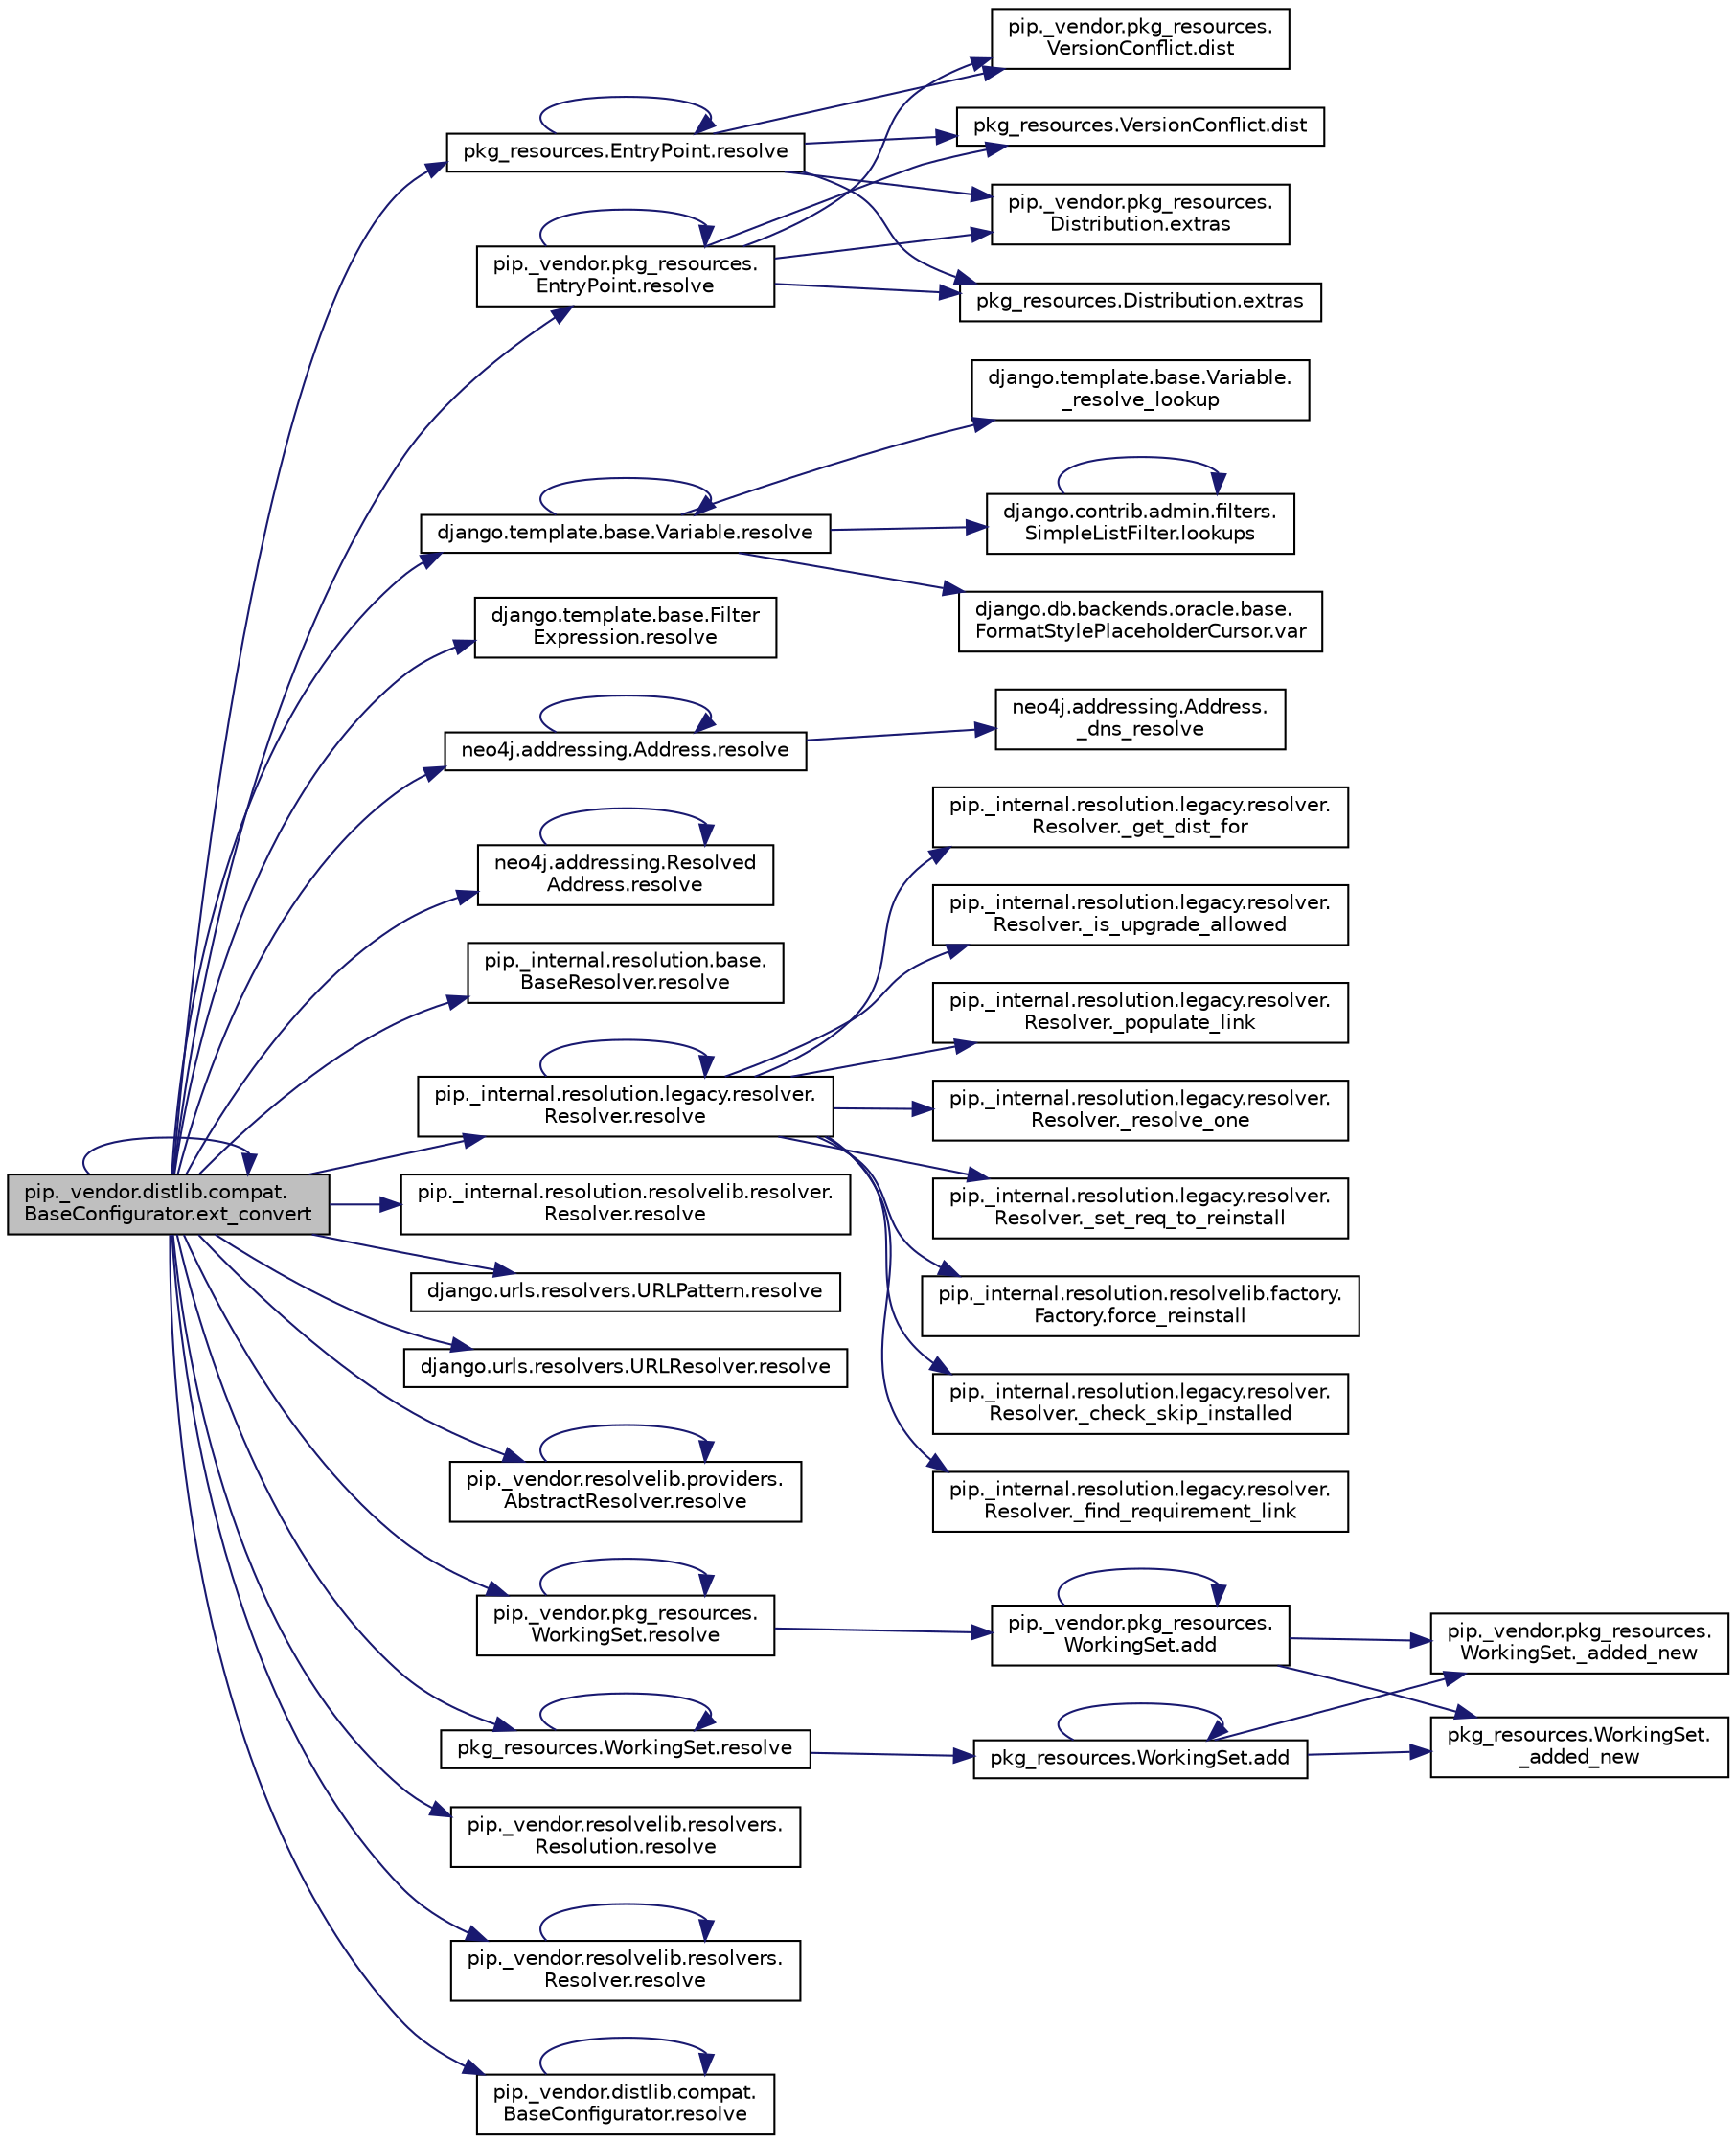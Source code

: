 digraph "pip._vendor.distlib.compat.BaseConfigurator.ext_convert"
{
 // LATEX_PDF_SIZE
  edge [fontname="Helvetica",fontsize="10",labelfontname="Helvetica",labelfontsize="10"];
  node [fontname="Helvetica",fontsize="10",shape=record];
  rankdir="LR";
  Node1 [label="pip._vendor.distlib.compat.\lBaseConfigurator.ext_convert",height=0.2,width=0.4,color="black", fillcolor="grey75", style="filled", fontcolor="black",tooltip=" "];
  Node1 -> Node1 [color="midnightblue",fontsize="10",style="solid",fontname="Helvetica"];
  Node1 -> Node2 [color="midnightblue",fontsize="10",style="solid",fontname="Helvetica"];
  Node2 [label="pip._vendor.pkg_resources.\lEntryPoint.resolve",height=0.2,width=0.4,color="black", fillcolor="white", style="filled",URL="$dc/d51/classpip_1_1__vendor_1_1pkg__resources_1_1_entry_point.html#a2d3a69e49b7173249cc45c746af895d9",tooltip=" "];
  Node2 -> Node3 [color="midnightblue",fontsize="10",style="solid",fontname="Helvetica"];
  Node3 [label="pip._vendor.pkg_resources.\lVersionConflict.dist",height=0.2,width=0.4,color="black", fillcolor="white", style="filled",URL="$d2/d23/classpip_1_1__vendor_1_1pkg__resources_1_1_version_conflict.html#ab3d8caac5c0236cd06cdfafaae139b5c",tooltip=" "];
  Node2 -> Node4 [color="midnightblue",fontsize="10",style="solid",fontname="Helvetica"];
  Node4 [label="pkg_resources.VersionConflict.dist",height=0.2,width=0.4,color="black", fillcolor="white", style="filled",URL="$d2/d54/classpkg__resources_1_1_version_conflict.html#aa9fbb5b0a8a3eca7fd7b68590df60925",tooltip=" "];
  Node2 -> Node5 [color="midnightblue",fontsize="10",style="solid",fontname="Helvetica"];
  Node5 [label="pip._vendor.pkg_resources.\lDistribution.extras",height=0.2,width=0.4,color="black", fillcolor="white", style="filled",URL="$d0/ddb/classpip_1_1__vendor_1_1pkg__resources_1_1_distribution.html#a12c47b7c03dfb6dab9166ca5cb53b464",tooltip=" "];
  Node2 -> Node6 [color="midnightblue",fontsize="10",style="solid",fontname="Helvetica"];
  Node6 [label="pkg_resources.Distribution.extras",height=0.2,width=0.4,color="black", fillcolor="white", style="filled",URL="$d8/d25/classpkg__resources_1_1_distribution.html#ae382387ed776b026046d59a56291b805",tooltip=" "];
  Node2 -> Node2 [color="midnightblue",fontsize="10",style="solid",fontname="Helvetica"];
  Node1 -> Node7 [color="midnightblue",fontsize="10",style="solid",fontname="Helvetica"];
  Node7 [label="pkg_resources.EntryPoint.resolve",height=0.2,width=0.4,color="black", fillcolor="white", style="filled",URL="$de/dfa/classpkg__resources_1_1_entry_point.html#a8c0fa0efa7012aab6b5711f0932bac9a",tooltip=" "];
  Node7 -> Node3 [color="midnightblue",fontsize="10",style="solid",fontname="Helvetica"];
  Node7 -> Node4 [color="midnightblue",fontsize="10",style="solid",fontname="Helvetica"];
  Node7 -> Node5 [color="midnightblue",fontsize="10",style="solid",fontname="Helvetica"];
  Node7 -> Node6 [color="midnightblue",fontsize="10",style="solid",fontname="Helvetica"];
  Node7 -> Node7 [color="midnightblue",fontsize="10",style="solid",fontname="Helvetica"];
  Node1 -> Node8 [color="midnightblue",fontsize="10",style="solid",fontname="Helvetica"];
  Node8 [label="django.template.base.Variable.resolve",height=0.2,width=0.4,color="black", fillcolor="white", style="filled",URL="$d8/dfe/classdjango_1_1template_1_1base_1_1_variable.html#a8cea146385045c54636dda614f6803ed",tooltip=" "];
  Node8 -> Node9 [color="midnightblue",fontsize="10",style="solid",fontname="Helvetica"];
  Node9 [label="django.template.base.Variable.\l_resolve_lookup",height=0.2,width=0.4,color="black", fillcolor="white", style="filled",URL="$d8/dfe/classdjango_1_1template_1_1base_1_1_variable.html#a32c3059a9a7dc0e62b3a6e271e819380",tooltip=" "];
  Node8 -> Node10 [color="midnightblue",fontsize="10",style="solid",fontname="Helvetica"];
  Node10 [label="django.contrib.admin.filters.\lSimpleListFilter.lookups",height=0.2,width=0.4,color="black", fillcolor="white", style="filled",URL="$d8/d1e/classdjango_1_1contrib_1_1admin_1_1filters_1_1_simple_list_filter.html#ab26572954572952e450eafe9d3dfbfa6",tooltip=" "];
  Node10 -> Node10 [color="midnightblue",fontsize="10",style="solid",fontname="Helvetica"];
  Node8 -> Node8 [color="midnightblue",fontsize="10",style="solid",fontname="Helvetica"];
  Node8 -> Node11 [color="midnightblue",fontsize="10",style="solid",fontname="Helvetica"];
  Node11 [label="django.db.backends.oracle.base.\lFormatStylePlaceholderCursor.var",height=0.2,width=0.4,color="black", fillcolor="white", style="filled",URL="$d5/daa/classdjango_1_1db_1_1backends_1_1oracle_1_1base_1_1_format_style_placeholder_cursor.html#a542fb64b0c423fc4736e6f1a7f17c958",tooltip=" "];
  Node1 -> Node12 [color="midnightblue",fontsize="10",style="solid",fontname="Helvetica"];
  Node12 [label="django.template.base.Filter\lExpression.resolve",height=0.2,width=0.4,color="black", fillcolor="white", style="filled",URL="$d8/dcb/classdjango_1_1template_1_1base_1_1_filter_expression.html#a6684c886d90853c739bad98e6a771771",tooltip=" "];
  Node1 -> Node13 [color="midnightblue",fontsize="10",style="solid",fontname="Helvetica"];
  Node13 [label="neo4j.addressing.Address.resolve",height=0.2,width=0.4,color="black", fillcolor="white", style="filled",URL="$dd/da4/classneo4j_1_1addressing_1_1_address.html#a993a899ac3d7360cac742bfadc278902",tooltip=" "];
  Node13 -> Node14 [color="midnightblue",fontsize="10",style="solid",fontname="Helvetica"];
  Node14 [label="neo4j.addressing.Address.\l_dns_resolve",height=0.2,width=0.4,color="black", fillcolor="white", style="filled",URL="$dd/da4/classneo4j_1_1addressing_1_1_address.html#aaec7c8216d3cc2550caf049cb3898f8d",tooltip=" "];
  Node13 -> Node13 [color="midnightblue",fontsize="10",style="solid",fontname="Helvetica"];
  Node1 -> Node15 [color="midnightblue",fontsize="10",style="solid",fontname="Helvetica"];
  Node15 [label="neo4j.addressing.Resolved\lAddress.resolve",height=0.2,width=0.4,color="black", fillcolor="white", style="filled",URL="$db/ddf/classneo4j_1_1addressing_1_1_resolved_address.html#a7468b0fdf98fb09bbfc83a696be3ff90",tooltip=" "];
  Node15 -> Node15 [color="midnightblue",fontsize="10",style="solid",fontname="Helvetica"];
  Node1 -> Node16 [color="midnightblue",fontsize="10",style="solid",fontname="Helvetica"];
  Node16 [label="pip._internal.resolution.base.\lBaseResolver.resolve",height=0.2,width=0.4,color="black", fillcolor="white", style="filled",URL="$da/d7d/classpip_1_1__internal_1_1resolution_1_1base_1_1_base_resolver.html#a6543e273c7e6dca0ae95a5c3f3792d64",tooltip=" "];
  Node1 -> Node17 [color="midnightblue",fontsize="10",style="solid",fontname="Helvetica"];
  Node17 [label="pip._internal.resolution.legacy.resolver.\lResolver.resolve",height=0.2,width=0.4,color="black", fillcolor="white", style="filled",URL="$db/d5b/classpip_1_1__internal_1_1resolution_1_1legacy_1_1resolver_1_1_resolver.html#ab3d8e771687f08dc1861a9acdc60b9ee",tooltip=" "];
  Node17 -> Node18 [color="midnightblue",fontsize="10",style="solid",fontname="Helvetica"];
  Node18 [label="pip._internal.resolution.legacy.resolver.\lResolver._check_skip_installed",height=0.2,width=0.4,color="black", fillcolor="white", style="filled",URL="$db/d5b/classpip_1_1__internal_1_1resolution_1_1legacy_1_1resolver_1_1_resolver.html#ad89e4e7dbb5ea4d088ed03107dfcbfa2",tooltip=" "];
  Node17 -> Node19 [color="midnightblue",fontsize="10",style="solid",fontname="Helvetica"];
  Node19 [label="pip._internal.resolution.legacy.resolver.\lResolver._find_requirement_link",height=0.2,width=0.4,color="black", fillcolor="white", style="filled",URL="$db/d5b/classpip_1_1__internal_1_1resolution_1_1legacy_1_1resolver_1_1_resolver.html#a1211708c1fbcb29b353d78366a952581",tooltip=" "];
  Node17 -> Node20 [color="midnightblue",fontsize="10",style="solid",fontname="Helvetica"];
  Node20 [label="pip._internal.resolution.legacy.resolver.\lResolver._get_dist_for",height=0.2,width=0.4,color="black", fillcolor="white", style="filled",URL="$db/d5b/classpip_1_1__internal_1_1resolution_1_1legacy_1_1resolver_1_1_resolver.html#af67da224a19777da34d0a29c48ca4e3d",tooltip=" "];
  Node17 -> Node21 [color="midnightblue",fontsize="10",style="solid",fontname="Helvetica"];
  Node21 [label="pip._internal.resolution.legacy.resolver.\lResolver._is_upgrade_allowed",height=0.2,width=0.4,color="black", fillcolor="white", style="filled",URL="$db/d5b/classpip_1_1__internal_1_1resolution_1_1legacy_1_1resolver_1_1_resolver.html#a8b73e13a40de7b8f39b96f018ea50110",tooltip=" "];
  Node17 -> Node22 [color="midnightblue",fontsize="10",style="solid",fontname="Helvetica"];
  Node22 [label="pip._internal.resolution.legacy.resolver.\lResolver._populate_link",height=0.2,width=0.4,color="black", fillcolor="white", style="filled",URL="$db/d5b/classpip_1_1__internal_1_1resolution_1_1legacy_1_1resolver_1_1_resolver.html#a3bbf390f7bb06e2a81e60dd27a9a9b9e",tooltip=" "];
  Node17 -> Node23 [color="midnightblue",fontsize="10",style="solid",fontname="Helvetica"];
  Node23 [label="pip._internal.resolution.legacy.resolver.\lResolver._resolve_one",height=0.2,width=0.4,color="black", fillcolor="white", style="filled",URL="$db/d5b/classpip_1_1__internal_1_1resolution_1_1legacy_1_1resolver_1_1_resolver.html#a2ee6a7aa9fc595d0e96e033490313574",tooltip=" "];
  Node17 -> Node24 [color="midnightblue",fontsize="10",style="solid",fontname="Helvetica"];
  Node24 [label="pip._internal.resolution.legacy.resolver.\lResolver._set_req_to_reinstall",height=0.2,width=0.4,color="black", fillcolor="white", style="filled",URL="$db/d5b/classpip_1_1__internal_1_1resolution_1_1legacy_1_1resolver_1_1_resolver.html#ae925b1df03cbf554f2307fd612aac0c7",tooltip=" "];
  Node17 -> Node25 [color="midnightblue",fontsize="10",style="solid",fontname="Helvetica"];
  Node25 [label="pip._internal.resolution.resolvelib.factory.\lFactory.force_reinstall",height=0.2,width=0.4,color="black", fillcolor="white", style="filled",URL="$dc/d3c/classpip_1_1__internal_1_1resolution_1_1resolvelib_1_1factory_1_1_factory.html#a869bb3c207841e2d4a48c62eb83dce1f",tooltip=" "];
  Node17 -> Node17 [color="midnightblue",fontsize="10",style="solid",fontname="Helvetica"];
  Node1 -> Node26 [color="midnightblue",fontsize="10",style="solid",fontname="Helvetica"];
  Node26 [label="pip._internal.resolution.resolvelib.resolver.\lResolver.resolve",height=0.2,width=0.4,color="black", fillcolor="white", style="filled",URL="$dc/de9/classpip_1_1__internal_1_1resolution_1_1resolvelib_1_1resolver_1_1_resolver.html#adaeb803ba5f61621f03122bb37856c9a",tooltip=" "];
  Node1 -> Node27 [color="midnightblue",fontsize="10",style="solid",fontname="Helvetica"];
  Node27 [label="django.urls.resolvers.URLPattern.resolve",height=0.2,width=0.4,color="black", fillcolor="white", style="filled",URL="$d2/de6/classdjango_1_1urls_1_1resolvers_1_1_u_r_l_pattern.html#a196bb77e3e3c760c59d06976a0b9d268",tooltip=" "];
  Node1 -> Node28 [color="midnightblue",fontsize="10",style="solid",fontname="Helvetica"];
  Node28 [label="django.urls.resolvers.URLResolver.resolve",height=0.2,width=0.4,color="black", fillcolor="white", style="filled",URL="$de/d00/classdjango_1_1urls_1_1resolvers_1_1_u_r_l_resolver.html#ac5483e09475f4b86cbfc5f894e8fb1aa",tooltip=" "];
  Node1 -> Node29 [color="midnightblue",fontsize="10",style="solid",fontname="Helvetica"];
  Node29 [label="pip._vendor.resolvelib.providers.\lAbstractResolver.resolve",height=0.2,width=0.4,color="black", fillcolor="white", style="filled",URL="$d9/dda/classpip_1_1__vendor_1_1resolvelib_1_1providers_1_1_abstract_resolver.html#a33b17aaf694bd20f7081eb67bfc62720",tooltip=" "];
  Node29 -> Node29 [color="midnightblue",fontsize="10",style="solid",fontname="Helvetica"];
  Node1 -> Node30 [color="midnightblue",fontsize="10",style="solid",fontname="Helvetica"];
  Node30 [label="pip._vendor.pkg_resources.\lWorkingSet.resolve",height=0.2,width=0.4,color="black", fillcolor="white", style="filled",URL="$da/d4f/classpip_1_1__vendor_1_1pkg__resources_1_1_working_set.html#a3ec2a2ca189616895b93a5a7820d0e94",tooltip=" "];
  Node30 -> Node31 [color="midnightblue",fontsize="10",style="solid",fontname="Helvetica"];
  Node31 [label="pip._vendor.pkg_resources.\lWorkingSet.add",height=0.2,width=0.4,color="black", fillcolor="white", style="filled",URL="$da/d4f/classpip_1_1__vendor_1_1pkg__resources_1_1_working_set.html#a721315d2a4a0a3ead71bf8d1b83261ce",tooltip=" "];
  Node31 -> Node32 [color="midnightblue",fontsize="10",style="solid",fontname="Helvetica"];
  Node32 [label="pip._vendor.pkg_resources.\lWorkingSet._added_new",height=0.2,width=0.4,color="black", fillcolor="white", style="filled",URL="$da/d4f/classpip_1_1__vendor_1_1pkg__resources_1_1_working_set.html#a8bad467ae767e4e25b9e90d91aca5c65",tooltip=" "];
  Node31 -> Node33 [color="midnightblue",fontsize="10",style="solid",fontname="Helvetica"];
  Node33 [label="pkg_resources.WorkingSet.\l_added_new",height=0.2,width=0.4,color="black", fillcolor="white", style="filled",URL="$d5/d96/classpkg__resources_1_1_working_set.html#a19911c0ac0fd2a9a0f658a36141e3158",tooltip=" "];
  Node31 -> Node31 [color="midnightblue",fontsize="10",style="solid",fontname="Helvetica"];
  Node30 -> Node30 [color="midnightblue",fontsize="10",style="solid",fontname="Helvetica"];
  Node1 -> Node34 [color="midnightblue",fontsize="10",style="solid",fontname="Helvetica"];
  Node34 [label="pkg_resources.WorkingSet.resolve",height=0.2,width=0.4,color="black", fillcolor="white", style="filled",URL="$d5/d96/classpkg__resources_1_1_working_set.html#a38c13850cc73d319b4bcf47592132941",tooltip=" "];
  Node34 -> Node35 [color="midnightblue",fontsize="10",style="solid",fontname="Helvetica"];
  Node35 [label="pkg_resources.WorkingSet.add",height=0.2,width=0.4,color="black", fillcolor="white", style="filled",URL="$d5/d96/classpkg__resources_1_1_working_set.html#ab12bd19b39a01d6013544ab543401a16",tooltip=" "];
  Node35 -> Node32 [color="midnightblue",fontsize="10",style="solid",fontname="Helvetica"];
  Node35 -> Node33 [color="midnightblue",fontsize="10",style="solid",fontname="Helvetica"];
  Node35 -> Node35 [color="midnightblue",fontsize="10",style="solid",fontname="Helvetica"];
  Node34 -> Node34 [color="midnightblue",fontsize="10",style="solid",fontname="Helvetica"];
  Node1 -> Node36 [color="midnightblue",fontsize="10",style="solid",fontname="Helvetica"];
  Node36 [label="pip._vendor.resolvelib.resolvers.\lResolution.resolve",height=0.2,width=0.4,color="black", fillcolor="white", style="filled",URL="$da/d77/classpip_1_1__vendor_1_1resolvelib_1_1resolvers_1_1_resolution.html#ab753d46c8fb1eaa2909f12ef51d67b0f",tooltip=" "];
  Node1 -> Node37 [color="midnightblue",fontsize="10",style="solid",fontname="Helvetica"];
  Node37 [label="pip._vendor.resolvelib.resolvers.\lResolver.resolve",height=0.2,width=0.4,color="black", fillcolor="white", style="filled",URL="$df/d62/classpip_1_1__vendor_1_1resolvelib_1_1resolvers_1_1_resolver.html#ac3d279df685a65982b3d6bf3ace896da",tooltip=" "];
  Node37 -> Node37 [color="midnightblue",fontsize="10",style="solid",fontname="Helvetica"];
  Node1 -> Node38 [color="midnightblue",fontsize="10",style="solid",fontname="Helvetica"];
  Node38 [label="pip._vendor.distlib.compat.\lBaseConfigurator.resolve",height=0.2,width=0.4,color="black", fillcolor="white", style="filled",URL="$dc/d1f/classpip_1_1__vendor_1_1distlib_1_1compat_1_1_base_configurator.html#a7ac14d003fbddaa51c132a99ea9ea309",tooltip=" "];
  Node38 -> Node38 [color="midnightblue",fontsize="10",style="solid",fontname="Helvetica"];
}

